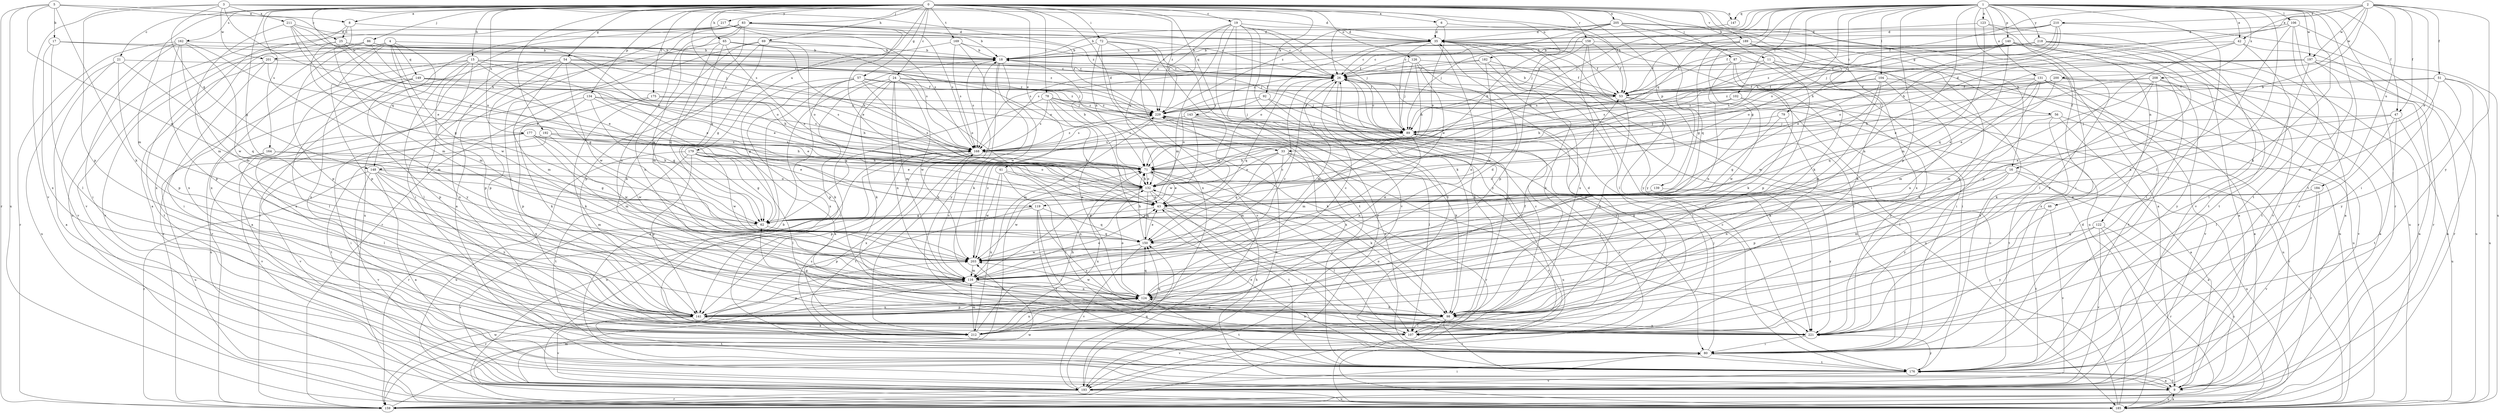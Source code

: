 strict digraph  {
0;
1;
2;
3;
4;
5;
6;
8;
9;
11;
15;
16;
17;
18;
19;
21;
24;
25;
26;
33;
35;
41;
42;
43;
46;
47;
51;
53;
54;
56;
57;
62;
65;
69;
71;
72;
78;
79;
80;
83;
86;
87;
89;
92;
98;
102;
104;
106;
107;
116;
119;
122;
123;
124;
126;
131;
132;
134;
139;
140;
141;
143;
147;
148;
149;
150;
158;
159;
162;
164;
168;
169;
175;
176;
177;
179;
182;
184;
185;
189;
192;
193;
197;
200;
201;
203;
205;
208;
210;
211;
212;
217;
218;
221;
229;
0 -> 6  [label=a];
0 -> 8  [label=a];
0 -> 11  [label=b];
0 -> 15  [label=b];
0 -> 16  [label=b];
0 -> 19  [label=c];
0 -> 21  [label=c];
0 -> 24  [label=c];
0 -> 33  [label=d];
0 -> 41  [label=e];
0 -> 54  [label=g];
0 -> 56  [label=g];
0 -> 57  [label=g];
0 -> 62  [label=g];
0 -> 65  [label=h];
0 -> 69  [label=h];
0 -> 72  [label=i];
0 -> 78  [label=i];
0 -> 83  [label=j];
0 -> 86  [label=j];
0 -> 87  [label=j];
0 -> 92  [label=k];
0 -> 116  [label=m];
0 -> 119  [label=n];
0 -> 126  [label=o];
0 -> 134  [label=p];
0 -> 139  [label=p];
0 -> 143  [label=q];
0 -> 147  [label=q];
0 -> 158  [label=r];
0 -> 162  [label=s];
0 -> 164  [label=s];
0 -> 168  [label=s];
0 -> 169  [label=t];
0 -> 175  [label=t];
0 -> 177  [label=u];
0 -> 179  [label=u];
0 -> 182  [label=u];
0 -> 189  [label=v];
0 -> 192  [label=v];
0 -> 205  [label=x];
0 -> 217  [label=y];
0 -> 229  [label=z];
1 -> 42  [label=e];
1 -> 46  [label=f];
1 -> 47  [label=f];
1 -> 62  [label=g];
1 -> 71  [label=h];
1 -> 79  [label=i];
1 -> 80  [label=i];
1 -> 89  [label=j];
1 -> 98  [label=k];
1 -> 102  [label=l];
1 -> 104  [label=l];
1 -> 106  [label=l];
1 -> 107  [label=l];
1 -> 119  [label=n];
1 -> 122  [label=n];
1 -> 123  [label=n];
1 -> 124  [label=n];
1 -> 131  [label=o];
1 -> 132  [label=o];
1 -> 140  [label=p];
1 -> 141  [label=p];
1 -> 147  [label=q];
1 -> 148  [label=q];
1 -> 159  [label=r];
1 -> 176  [label=t];
1 -> 197  [label=w];
1 -> 208  [label=x];
1 -> 218  [label=y];
1 -> 229  [label=z];
2 -> 16  [label=b];
2 -> 33  [label=d];
2 -> 42  [label=e];
2 -> 43  [label=e];
2 -> 47  [label=f];
2 -> 51  [label=f];
2 -> 53  [label=f];
2 -> 184  [label=u];
2 -> 197  [label=w];
2 -> 200  [label=w];
2 -> 210  [label=x];
2 -> 221  [label=y];
3 -> 35  [label=d];
3 -> 53  [label=f];
3 -> 71  [label=h];
3 -> 141  [label=p];
3 -> 148  [label=q];
3 -> 193  [label=v];
3 -> 201  [label=w];
3 -> 211  [label=x];
3 -> 229  [label=z];
4 -> 116  [label=m];
4 -> 132  [label=o];
4 -> 141  [label=p];
4 -> 148  [label=q];
4 -> 149  [label=q];
4 -> 201  [label=w];
4 -> 203  [label=w];
4 -> 212  [label=x];
5 -> 8  [label=a];
5 -> 17  [label=b];
5 -> 25  [label=c];
5 -> 98  [label=k];
5 -> 150  [label=q];
5 -> 159  [label=r];
5 -> 185  [label=u];
6 -> 35  [label=d];
6 -> 80  [label=i];
6 -> 132  [label=o];
8 -> 9  [label=a];
8 -> 18  [label=b];
8 -> 25  [label=c];
8 -> 116  [label=m];
9 -> 71  [label=h];
9 -> 176  [label=t];
9 -> 185  [label=u];
11 -> 26  [label=c];
11 -> 80  [label=i];
11 -> 141  [label=p];
11 -> 168  [label=s];
11 -> 176  [label=t];
15 -> 26  [label=c];
15 -> 43  [label=e];
15 -> 62  [label=g];
15 -> 107  [label=l];
15 -> 141  [label=p];
15 -> 159  [label=r];
15 -> 212  [label=x];
15 -> 221  [label=y];
15 -> 229  [label=z];
16 -> 9  [label=a];
16 -> 124  [label=n];
16 -> 132  [label=o];
16 -> 141  [label=p];
16 -> 185  [label=u];
16 -> 221  [label=y];
17 -> 18  [label=b];
17 -> 107  [label=l];
17 -> 212  [label=x];
17 -> 229  [label=z];
18 -> 26  [label=c];
18 -> 98  [label=k];
18 -> 168  [label=s];
18 -> 203  [label=w];
18 -> 221  [label=y];
19 -> 26  [label=c];
19 -> 35  [label=d];
19 -> 89  [label=j];
19 -> 98  [label=k];
19 -> 116  [label=m];
19 -> 132  [label=o];
19 -> 159  [label=r];
19 -> 176  [label=t];
19 -> 193  [label=v];
19 -> 229  [label=z];
21 -> 9  [label=a];
21 -> 26  [label=c];
21 -> 141  [label=p];
21 -> 150  [label=q];
21 -> 185  [label=u];
24 -> 53  [label=f];
24 -> 80  [label=i];
24 -> 89  [label=j];
24 -> 98  [label=k];
24 -> 116  [label=m];
24 -> 124  [label=n];
24 -> 132  [label=o];
24 -> 141  [label=p];
24 -> 203  [label=w];
25 -> 18  [label=b];
25 -> 43  [label=e];
25 -> 53  [label=f];
25 -> 62  [label=g];
25 -> 212  [label=x];
26 -> 53  [label=f];
26 -> 80  [label=i];
26 -> 98  [label=k];
26 -> 116  [label=m];
26 -> 150  [label=q];
26 -> 185  [label=u];
33 -> 71  [label=h];
33 -> 116  [label=m];
33 -> 132  [label=o];
33 -> 150  [label=q];
33 -> 159  [label=r];
33 -> 185  [label=u];
33 -> 193  [label=v];
35 -> 18  [label=b];
35 -> 26  [label=c];
35 -> 53  [label=f];
35 -> 89  [label=j];
35 -> 107  [label=l];
35 -> 124  [label=n];
35 -> 132  [label=o];
35 -> 168  [label=s];
35 -> 176  [label=t];
35 -> 221  [label=y];
41 -> 107  [label=l];
41 -> 124  [label=n];
41 -> 132  [label=o];
41 -> 203  [label=w];
41 -> 212  [label=x];
42 -> 18  [label=b];
42 -> 132  [label=o];
42 -> 141  [label=p];
42 -> 159  [label=r];
42 -> 176  [label=t];
43 -> 62  [label=g];
43 -> 80  [label=i];
43 -> 107  [label=l];
46 -> 62  [label=g];
46 -> 176  [label=t];
46 -> 193  [label=v];
47 -> 43  [label=e];
47 -> 89  [label=j];
47 -> 107  [label=l];
47 -> 176  [label=t];
47 -> 185  [label=u];
51 -> 9  [label=a];
51 -> 53  [label=f];
51 -> 89  [label=j];
51 -> 185  [label=u];
51 -> 203  [label=w];
51 -> 221  [label=y];
53 -> 18  [label=b];
53 -> 98  [label=k];
53 -> 107  [label=l];
53 -> 185  [label=u];
53 -> 229  [label=z];
54 -> 9  [label=a];
54 -> 26  [label=c];
54 -> 43  [label=e];
54 -> 89  [label=j];
54 -> 116  [label=m];
54 -> 141  [label=p];
54 -> 159  [label=r];
54 -> 203  [label=w];
54 -> 212  [label=x];
56 -> 9  [label=a];
56 -> 89  [label=j];
56 -> 107  [label=l];
56 -> 159  [label=r];
56 -> 176  [label=t];
57 -> 9  [label=a];
57 -> 53  [label=f];
57 -> 62  [label=g];
57 -> 89  [label=j];
57 -> 98  [label=k];
57 -> 132  [label=o];
57 -> 212  [label=x];
57 -> 229  [label=z];
62 -> 150  [label=q];
62 -> 193  [label=v];
65 -> 18  [label=b];
65 -> 43  [label=e];
65 -> 71  [label=h];
65 -> 80  [label=i];
65 -> 116  [label=m];
65 -> 150  [label=q];
65 -> 168  [label=s];
69 -> 18  [label=b];
69 -> 62  [label=g];
69 -> 98  [label=k];
69 -> 124  [label=n];
69 -> 132  [label=o];
69 -> 159  [label=r];
71 -> 18  [label=b];
71 -> 43  [label=e];
71 -> 98  [label=k];
71 -> 107  [label=l];
71 -> 132  [label=o];
72 -> 18  [label=b];
72 -> 71  [label=h];
72 -> 176  [label=t];
72 -> 193  [label=v];
72 -> 212  [label=x];
72 -> 221  [label=y];
78 -> 62  [label=g];
78 -> 89  [label=j];
78 -> 98  [label=k];
78 -> 124  [label=n];
78 -> 168  [label=s];
78 -> 221  [label=y];
78 -> 229  [label=z];
79 -> 62  [label=g];
79 -> 89  [label=j];
79 -> 98  [label=k];
80 -> 43  [label=e];
80 -> 89  [label=j];
80 -> 176  [label=t];
80 -> 229  [label=z];
83 -> 9  [label=a];
83 -> 26  [label=c];
83 -> 35  [label=d];
83 -> 43  [label=e];
83 -> 62  [label=g];
83 -> 107  [label=l];
83 -> 124  [label=n];
83 -> 159  [label=r];
83 -> 168  [label=s];
83 -> 185  [label=u];
83 -> 203  [label=w];
83 -> 229  [label=z];
86 -> 18  [label=b];
86 -> 71  [label=h];
86 -> 89  [label=j];
86 -> 141  [label=p];
86 -> 193  [label=v];
86 -> 212  [label=x];
87 -> 26  [label=c];
87 -> 80  [label=i];
87 -> 98  [label=k];
87 -> 124  [label=n];
87 -> 185  [label=u];
89 -> 26  [label=c];
89 -> 116  [label=m];
89 -> 124  [label=n];
89 -> 168  [label=s];
92 -> 107  [label=l];
92 -> 132  [label=o];
92 -> 185  [label=u];
92 -> 229  [label=z];
98 -> 26  [label=c];
98 -> 62  [label=g];
98 -> 107  [label=l];
98 -> 176  [label=t];
98 -> 193  [label=v];
98 -> 221  [label=y];
102 -> 71  [label=h];
102 -> 203  [label=w];
102 -> 221  [label=y];
102 -> 229  [label=z];
104 -> 9  [label=a];
104 -> 53  [label=f];
104 -> 116  [label=m];
104 -> 124  [label=n];
104 -> 168  [label=s];
104 -> 203  [label=w];
106 -> 35  [label=d];
106 -> 71  [label=h];
106 -> 98  [label=k];
106 -> 176  [label=t];
106 -> 185  [label=u];
106 -> 193  [label=v];
107 -> 35  [label=d];
107 -> 89  [label=j];
107 -> 124  [label=n];
116 -> 26  [label=c];
116 -> 43  [label=e];
116 -> 124  [label=n];
116 -> 141  [label=p];
116 -> 159  [label=r];
116 -> 168  [label=s];
116 -> 221  [label=y];
119 -> 62  [label=g];
119 -> 80  [label=i];
119 -> 141  [label=p];
119 -> 150  [label=q];
119 -> 176  [label=t];
119 -> 221  [label=y];
122 -> 150  [label=q];
122 -> 159  [label=r];
122 -> 185  [label=u];
122 -> 193  [label=v];
122 -> 221  [label=y];
123 -> 35  [label=d];
123 -> 80  [label=i];
123 -> 116  [label=m];
123 -> 193  [label=v];
124 -> 26  [label=c];
124 -> 35  [label=d];
124 -> 98  [label=k];
124 -> 132  [label=o];
124 -> 141  [label=p];
124 -> 150  [label=q];
124 -> 176  [label=t];
124 -> 203  [label=w];
126 -> 26  [label=c];
126 -> 43  [label=e];
126 -> 53  [label=f];
126 -> 71  [label=h];
126 -> 89  [label=j];
126 -> 212  [label=x];
131 -> 53  [label=f];
131 -> 71  [label=h];
131 -> 98  [label=k];
131 -> 116  [label=m];
131 -> 150  [label=q];
131 -> 176  [label=t];
131 -> 185  [label=u];
131 -> 193  [label=v];
132 -> 43  [label=e];
132 -> 71  [label=h];
132 -> 150  [label=q];
132 -> 176  [label=t];
132 -> 203  [label=w];
132 -> 212  [label=x];
134 -> 43  [label=e];
134 -> 62  [label=g];
134 -> 98  [label=k];
134 -> 168  [label=s];
134 -> 185  [label=u];
134 -> 229  [label=z];
139 -> 43  [label=e];
139 -> 221  [label=y];
140 -> 9  [label=a];
140 -> 18  [label=b];
140 -> 43  [label=e];
140 -> 80  [label=i];
140 -> 132  [label=o];
140 -> 150  [label=q];
140 -> 221  [label=y];
141 -> 53  [label=f];
141 -> 124  [label=n];
141 -> 176  [label=t];
141 -> 193  [label=v];
141 -> 212  [label=x];
143 -> 43  [label=e];
143 -> 89  [label=j];
143 -> 98  [label=k];
143 -> 168  [label=s];
143 -> 203  [label=w];
147 -> 89  [label=j];
148 -> 9  [label=a];
148 -> 116  [label=m];
148 -> 124  [label=n];
148 -> 132  [label=o];
148 -> 159  [label=r];
148 -> 193  [label=v];
148 -> 221  [label=y];
149 -> 53  [label=f];
149 -> 71  [label=h];
149 -> 107  [label=l];
149 -> 141  [label=p];
149 -> 168  [label=s];
149 -> 212  [label=x];
150 -> 43  [label=e];
150 -> 71  [label=h];
150 -> 193  [label=v];
150 -> 203  [label=w];
158 -> 18  [label=b];
158 -> 53  [label=f];
158 -> 141  [label=p];
158 -> 168  [label=s];
158 -> 185  [label=u];
158 -> 212  [label=x];
158 -> 221  [label=y];
159 -> 71  [label=h];
159 -> 203  [label=w];
162 -> 18  [label=b];
162 -> 43  [label=e];
162 -> 80  [label=i];
162 -> 116  [label=m];
162 -> 141  [label=p];
162 -> 159  [label=r];
162 -> 193  [label=v];
162 -> 203  [label=w];
164 -> 62  [label=g];
164 -> 71  [label=h];
164 -> 107  [label=l];
164 -> 185  [label=u];
168 -> 71  [label=h];
168 -> 141  [label=p];
168 -> 159  [label=r];
168 -> 176  [label=t];
168 -> 185  [label=u];
168 -> 212  [label=x];
168 -> 229  [label=z];
169 -> 18  [label=b];
169 -> 26  [label=c];
169 -> 132  [label=o];
169 -> 141  [label=p];
169 -> 168  [label=s];
175 -> 71  [label=h];
175 -> 98  [label=k];
175 -> 141  [label=p];
175 -> 229  [label=z];
176 -> 9  [label=a];
176 -> 26  [label=c];
176 -> 168  [label=s];
176 -> 193  [label=v];
176 -> 221  [label=y];
177 -> 43  [label=e];
177 -> 71  [label=h];
177 -> 80  [label=i];
177 -> 116  [label=m];
177 -> 168  [label=s];
177 -> 193  [label=v];
177 -> 203  [label=w];
179 -> 62  [label=g];
179 -> 71  [label=h];
179 -> 98  [label=k];
179 -> 107  [label=l];
179 -> 132  [label=o];
179 -> 141  [label=p];
179 -> 176  [label=t];
179 -> 185  [label=u];
179 -> 203  [label=w];
182 -> 26  [label=c];
182 -> 80  [label=i];
182 -> 98  [label=k];
182 -> 203  [label=w];
182 -> 229  [label=z];
184 -> 43  [label=e];
184 -> 116  [label=m];
184 -> 159  [label=r];
184 -> 193  [label=v];
185 -> 9  [label=a];
185 -> 26  [label=c];
185 -> 35  [label=d];
185 -> 116  [label=m];
185 -> 203  [label=w];
189 -> 9  [label=a];
189 -> 18  [label=b];
189 -> 26  [label=c];
189 -> 53  [label=f];
189 -> 62  [label=g];
189 -> 98  [label=k];
189 -> 185  [label=u];
189 -> 212  [label=x];
192 -> 43  [label=e];
192 -> 168  [label=s];
192 -> 176  [label=t];
192 -> 193  [label=v];
192 -> 203  [label=w];
193 -> 18  [label=b];
193 -> 80  [label=i];
193 -> 150  [label=q];
193 -> 159  [label=r];
193 -> 185  [label=u];
193 -> 229  [label=z];
197 -> 26  [label=c];
197 -> 43  [label=e];
197 -> 107  [label=l];
197 -> 159  [label=r];
197 -> 168  [label=s];
197 -> 176  [label=t];
197 -> 185  [label=u];
200 -> 9  [label=a];
200 -> 43  [label=e];
200 -> 53  [label=f];
200 -> 71  [label=h];
200 -> 193  [label=v];
200 -> 229  [label=z];
201 -> 26  [label=c];
201 -> 80  [label=i];
201 -> 116  [label=m];
201 -> 176  [label=t];
203 -> 26  [label=c];
203 -> 116  [label=m];
203 -> 229  [label=z];
205 -> 9  [label=a];
205 -> 26  [label=c];
205 -> 35  [label=d];
205 -> 71  [label=h];
205 -> 89  [label=j];
205 -> 98  [label=k];
205 -> 150  [label=q];
205 -> 221  [label=y];
208 -> 9  [label=a];
208 -> 43  [label=e];
208 -> 53  [label=f];
208 -> 98  [label=k];
208 -> 116  [label=m];
208 -> 212  [label=x];
208 -> 221  [label=y];
210 -> 18  [label=b];
210 -> 35  [label=d];
210 -> 53  [label=f];
210 -> 71  [label=h];
210 -> 80  [label=i];
210 -> 89  [label=j];
210 -> 229  [label=z];
211 -> 35  [label=d];
211 -> 43  [label=e];
211 -> 89  [label=j];
211 -> 116  [label=m];
211 -> 132  [label=o];
211 -> 168  [label=s];
212 -> 18  [label=b];
212 -> 26  [label=c];
212 -> 71  [label=h];
212 -> 116  [label=m];
212 -> 124  [label=n];
212 -> 150  [label=q];
217 -> 26  [label=c];
217 -> 35  [label=d];
217 -> 168  [label=s];
217 -> 185  [label=u];
217 -> 193  [label=v];
218 -> 18  [label=b];
218 -> 26  [label=c];
218 -> 53  [label=f];
218 -> 107  [label=l];
218 -> 159  [label=r];
218 -> 176  [label=t];
218 -> 193  [label=v];
218 -> 229  [label=z];
221 -> 80  [label=i];
221 -> 132  [label=o];
229 -> 89  [label=j];
229 -> 107  [label=l];
229 -> 116  [label=m];
229 -> 168  [label=s];
229 -> 212  [label=x];
}
